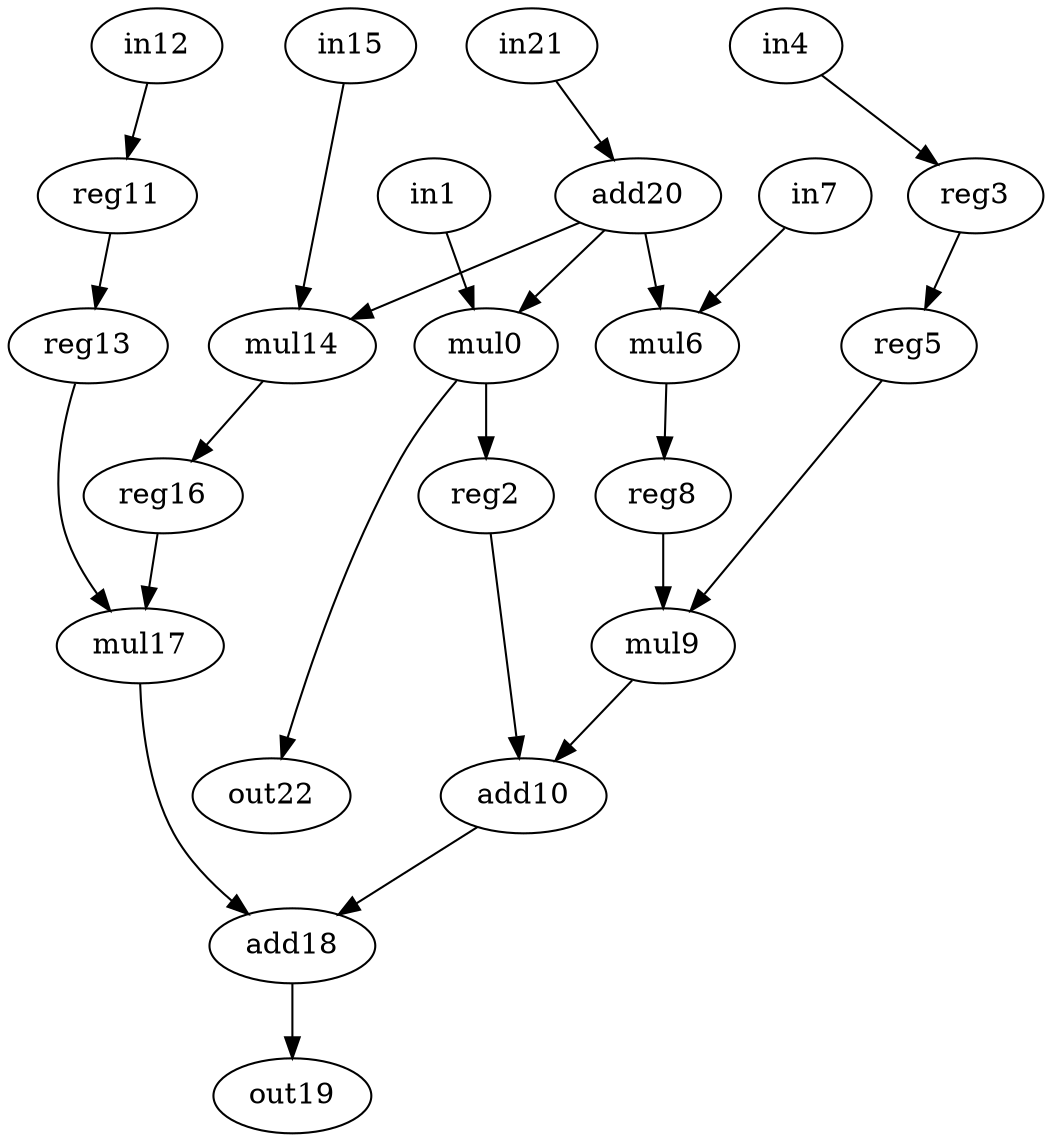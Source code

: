 digraph g {
0 [label = mul0;op = mul;]
1 [label = in1;op = in;]
2 [label = add10;op = add;]
3 [label = reg11;op = reg;]
4 [label = in12;op = in;]
5 [label = reg13;op = reg;]
6 [label = mul14;op = mul;]
7 [label = in15;op = in;]
8 [label = reg16;op = reg;]
9 [label = mul17;op = mul;]
10 [label = add18;op = add;]
11 [label = out19;op = out;]
12 [label = reg2;op = reg;]
13 [label = add20;op = addi;value = 2;]
14 [label = in21;op = in;]
15 [label = out22;op = out;]
16 [label = reg3;op = reg;]
17 [label = in4;op = in;]
18 [label = reg5;op = reg;]
19 [label = mul6;op = mul;]
20 [label = in7;op = in;]
21 [label = reg8;op = reg;]
22 [label = mul9;op = mul;]
0 -> 12 [port=0; weight=1;]
0 -> 15 [port=0; weight=0;]
1 -> 0 [port=0; weight=0;]
2 -> 10 [port=0; weight=0;]
3 -> 5 [port=0; weight=0;]
4 -> 3 [port=0; weight=0;]
5 -> 9 [port=0; weight=0;]
6 -> 8 [port=0; weight=0;]
7 -> 6 [port=0; weight=0;]
8 -> 9 [port=1; weight=0;]
9 -> 10 [port=1; weight=0;]
10 -> 11 [port=0; weight=0;]
12 -> 2 [port=0; weight=0;]
13 -> 0 [port=1; weight=0;]
13 -> 19 [port=0; weight=1;]
13 -> 6 [port=1; weight=1;]
14 -> 13 [port=0; weight=0;]
16 -> 18 [port=0; weight=0;]
17 -> 16 [port=0; weight=0;]
18 -> 22 [port=0; weight=0;]
19 -> 21 [port=0; weight=0;]
20 -> 19 [port=1; weight=0;]
21 -> 22 [port=1; weight=1;]
22 -> 2 [port=1; weight=0;]
}
